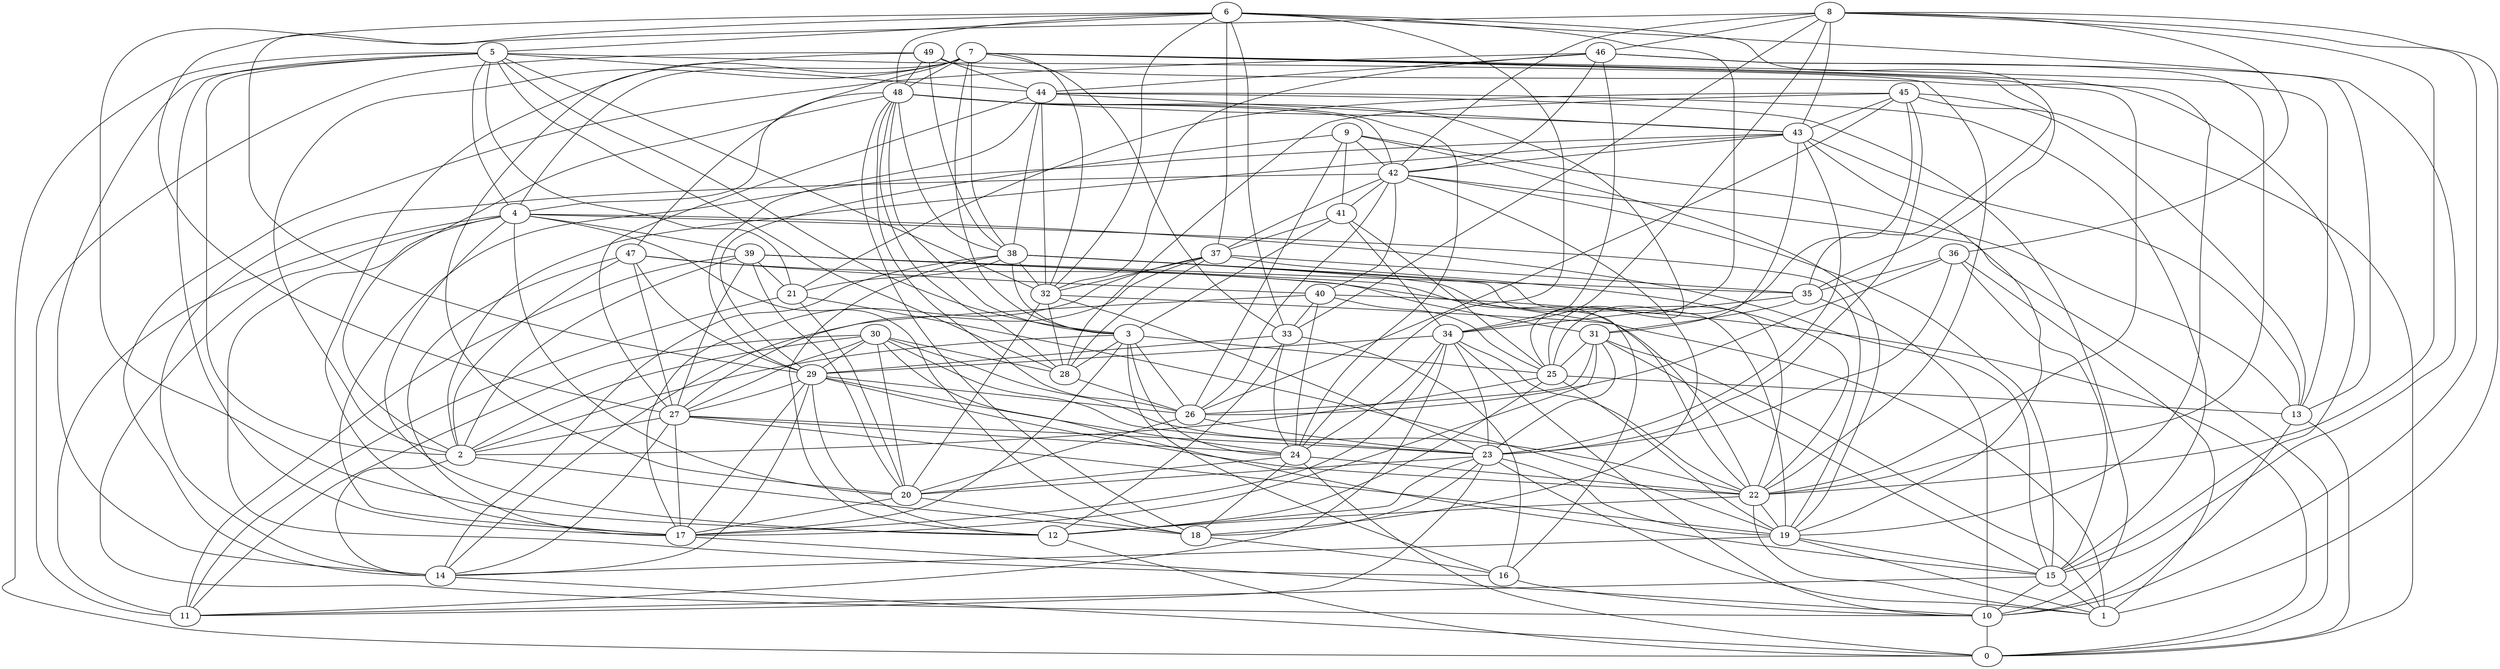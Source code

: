 digraph GG_graph {

subgraph G_graph {
edge [color = black]
"31" -> "1" [dir = none]
"31" -> "23" [dir = none]
"48" -> "24" [dir = none]
"48" -> "43" [dir = none]
"48" -> "4" [dir = none]
"48" -> "42" [dir = none]
"48" -> "3" [dir = none]
"35" -> "34" [dir = none]
"35" -> "10" [dir = none]
"27" -> "23" [dir = none]
"27" -> "2" [dir = none]
"27" -> "24" [dir = none]
"33" -> "12" [dir = none]
"33" -> "16" [dir = none]
"8" -> "34" [dir = none]
"8" -> "43" [dir = none]
"8" -> "1" [dir = none]
"8" -> "33" [dir = none]
"43" -> "42" [dir = none]
"43" -> "2" [dir = none]
"43" -> "31" [dir = none]
"42" -> "15" [dir = none]
"42" -> "0" [dir = none]
"42" -> "40" [dir = none]
"49" -> "48" [dir = none]
"49" -> "44" [dir = none]
"38" -> "21" [dir = none]
"38" -> "3" [dir = none]
"44" -> "27" [dir = none]
"44" -> "43" [dir = none]
"44" -> "38" [dir = none]
"46" -> "44" [dir = none]
"46" -> "34" [dir = none]
"46" -> "14" [dir = none]
"7" -> "47" [dir = none]
"7" -> "32" [dir = none]
"7" -> "2" [dir = none]
"7" -> "19" [dir = none]
"41" -> "3" [dir = none]
"41" -> "25" [dir = none]
"28" -> "26" [dir = none]
"29" -> "14" [dir = none]
"29" -> "12" [dir = none]
"29" -> "24" [dir = none]
"29" -> "22" [dir = none]
"29" -> "17" [dir = none]
"29" -> "27" [dir = none]
"13" -> "0" [dir = none]
"22" -> "19" [dir = none]
"9" -> "26" [dir = none]
"9" -> "13" [dir = none]
"40" -> "25" [dir = none]
"40" -> "0" [dir = none]
"17" -> "10" [dir = none]
"37" -> "17" [dir = none]
"37" -> "32" [dir = none]
"20" -> "18" [dir = none]
"39" -> "35" [dir = none]
"39" -> "2" [dir = none]
"24" -> "22" [dir = none]
"24" -> "20" [dir = none]
"24" -> "18" [dir = none]
"34" -> "10" [dir = none]
"34" -> "11" [dir = none]
"34" -> "24" [dir = none]
"34" -> "23" [dir = none]
"47" -> "40" [dir = none]
"47" -> "17" [dir = none]
"47" -> "22" [dir = none]
"4" -> "15" [dir = none]
"4" -> "16" [dir = none]
"26" -> "20" [dir = none]
"32" -> "28" [dir = none]
"32" -> "1" [dir = none]
"21" -> "11" [dir = none]
"23" -> "18" [dir = none]
"3" -> "2" [dir = none]
"3" -> "28" [dir = none]
"6" -> "27" [dir = none]
"6" -> "48" [dir = none]
"6" -> "29" [dir = none]
"6" -> "25" [dir = none]
"30" -> "29" [dir = none]
"30" -> "15" [dir = none]
"30" -> "23" [dir = none]
"30" -> "2" [dir = none]
"30" -> "27" [dir = none]
"30" -> "28" [dir = none]
"30" -> "11" [dir = none]
"45" -> "13" [dir = none]
"45" -> "0" [dir = none]
"45" -> "23" [dir = none]
"36" -> "26" [dir = none]
"36" -> "15" [dir = none]
"36" -> "23" [dir = none]
"25" -> "12" [dir = none]
"5" -> "22" [dir = none]
"5" -> "2" [dir = none]
"41" -> "37" [dir = none]
"8" -> "10" [dir = none]
"48" -> "38" [dir = none]
"4" -> "19" [dir = none]
"7" -> "4" [dir = none]
"8" -> "12" [dir = none]
"30" -> "20" [dir = none]
"45" -> "28" [dir = none]
"6" -> "33" [dir = none]
"39" -> "27" [dir = none]
"3" -> "25" [dir = none]
"46" -> "32" [dir = none]
"33" -> "29" [dir = none]
"7" -> "13" [dir = none]
"12" -> "0" [dir = none]
"22" -> "12" [dir = none]
"45" -> "43" [dir = none]
"22" -> "1" [dir = none]
"25" -> "13" [dir = none]
"15" -> "11" [dir = none]
"5" -> "0" [dir = none]
"42" -> "37" [dir = none]
"41" -> "34" [dir = none]
"4" -> "18" [dir = none]
"4" -> "12" [dir = none]
"38" -> "12" [dir = none]
"4" -> "10" [dir = none]
"3" -> "26" [dir = none]
"7" -> "3" [dir = none]
"39" -> "22" [dir = none]
"23" -> "11" [dir = none]
"19" -> "1" [dir = none]
"7" -> "35" [dir = none]
"46" -> "13" [dir = none]
"8" -> "46" [dir = none]
"13" -> "10" [dir = none]
"33" -> "24" [dir = none]
"47" -> "27" [dir = none]
"25" -> "19" [dir = none]
"39" -> "11" [dir = none]
"44" -> "32" [dir = none]
"32" -> "20" [dir = none]
"38" -> "22" [dir = none]
"36" -> "35" [dir = none]
"9" -> "19" [dir = none]
"43" -> "13" [dir = none]
"25" -> "2" [dir = none]
"21" -> "20" [dir = none]
"48" -> "18" [dir = none]
"42" -> "18" [dir = none]
"3" -> "16" [dir = none]
"47" -> "29" [dir = none]
"7" -> "33" [dir = none]
"26" -> "23" [dir = none]
"49" -> "11" [dir = none]
"5" -> "14" [dir = none]
"23" -> "1" [dir = none]
"5" -> "21" [dir = none]
"48" -> "28" [dir = none]
"34" -> "22" [dir = none]
"27" -> "14" [dir = none]
"6" -> "5" [dir = none]
"31" -> "17" [dir = none]
"46" -> "42" [dir = none]
"45" -> "26" [dir = none]
"5" -> "4" [dir = none]
"5" -> "3" [dir = none]
"37" -> "22" [dir = none]
"7" -> "38" [dir = none]
"16" -> "10" [dir = none]
"5" -> "44" [dir = none]
"9" -> "42" [dir = none]
"42" -> "41" [dir = none]
"45" -> "21" [dir = none]
"44" -> "29" [dir = none]
"3" -> "17" [dir = none]
"44" -> "15" [dir = none]
"15" -> "1" [dir = none]
"48" -> "2" [dir = none]
"49" -> "20" [dir = none]
"23" -> "19" [dir = none]
"40" -> "14" [dir = none]
"42" -> "14" [dir = none]
"7" -> "22" [dir = none]
"8" -> "22" [dir = none]
"37" -> "35" [dir = none]
"19" -> "15" [dir = none]
"4" -> "20" [dir = none]
"6" -> "32" [dir = none]
"42" -> "26" [dir = none]
"2" -> "18" [dir = none]
"7" -> "48" [dir = none]
"40" -> "33" [dir = none]
"23" -> "20" [dir = none]
"37" -> "27" [dir = none]
"9" -> "41" [dir = none]
"3" -> "24" [dir = none]
"48" -> "25" [dir = none]
"24" -> "0" [dir = none]
"14" -> "0" [dir = none]
"8" -> "36" [dir = none]
"27" -> "17" [dir = none]
"37" -> "28" [dir = none]
"36" -> "1" [dir = none]
"5" -> "17" [dir = none]
"8" -> "42" [dir = none]
"18" -> "16" [dir = none]
"48" -> "26" [dir = none]
"38" -> "19" [dir = none]
"4" -> "11" [dir = none]
"44" -> "10" [dir = none]
"40" -> "24" [dir = none]
"31" -> "26" [dir = none]
"43" -> "23" [dir = none]
"49" -> "38" [dir = none]
"9" -> "29" [dir = none]
"6" -> "37" [dir = none]
"46" -> "22" [dir = none]
"45" -> "25" [dir = none]
"21" -> "19" [dir = none]
"20" -> "17" [dir = none]
"35" -> "31" [dir = none]
"30" -> "22" [dir = none]
"47" -> "2" [dir = none]
"19" -> "14" [dir = none]
"2" -> "14" [dir = none]
"5" -> "32" [dir = none]
"38" -> "32" [dir = none]
"23" -> "12" [dir = none]
"7" -> "17" [dir = none]
"32" -> "23" [dir = none]
"10" -> "0" [dir = none]
"38" -> "16" [dir = none]
"5" -> "28" [dir = none]
"38" -> "14" [dir = none]
"31" -> "15" [dir = none]
"34" -> "29" [dir = none]
"6" -> "15" [dir = none]
"39" -> "31" [dir = none]
"4" -> "39" [dir = none]
"49" -> "15" [dir = none]
"27" -> "19" [dir = none]
"6" -> "24" [dir = none]
"31" -> "25" [dir = none]
"43" -> "17" [dir = none]
"39" -> "20" [dir = none]
"34" -> "17" [dir = none]
"6" -> "35" [dir = none]
"43" -> "19" [dir = none]
"15" -> "10" [dir = none]
"39" -> "21" [dir = none]
"29" -> "26" [dir = none]
}

}
